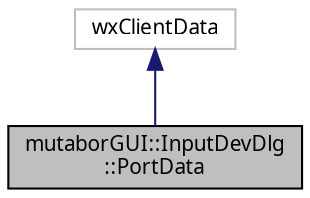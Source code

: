 digraph "mutaborGUI::InputDevDlg::PortData"
{
  edge [fontname="Sans",fontsize="10",labelfontname="Sans",labelfontsize="10"];
  node [fontname="Sans",fontsize="10",shape=record];
  Node2 [label="mutaborGUI::InputDevDlg\l::PortData",height=0.2,width=0.4,color="black", fillcolor="grey75", style="filled", fontcolor="black"];
  Node3 -> Node2 [dir="back",color="midnightblue",fontsize="10",style="solid",fontname="Sans"];
  Node3 [label="wxClientData",height=0.2,width=0.4,color="grey75", fillcolor="white", style="filled"];
}
